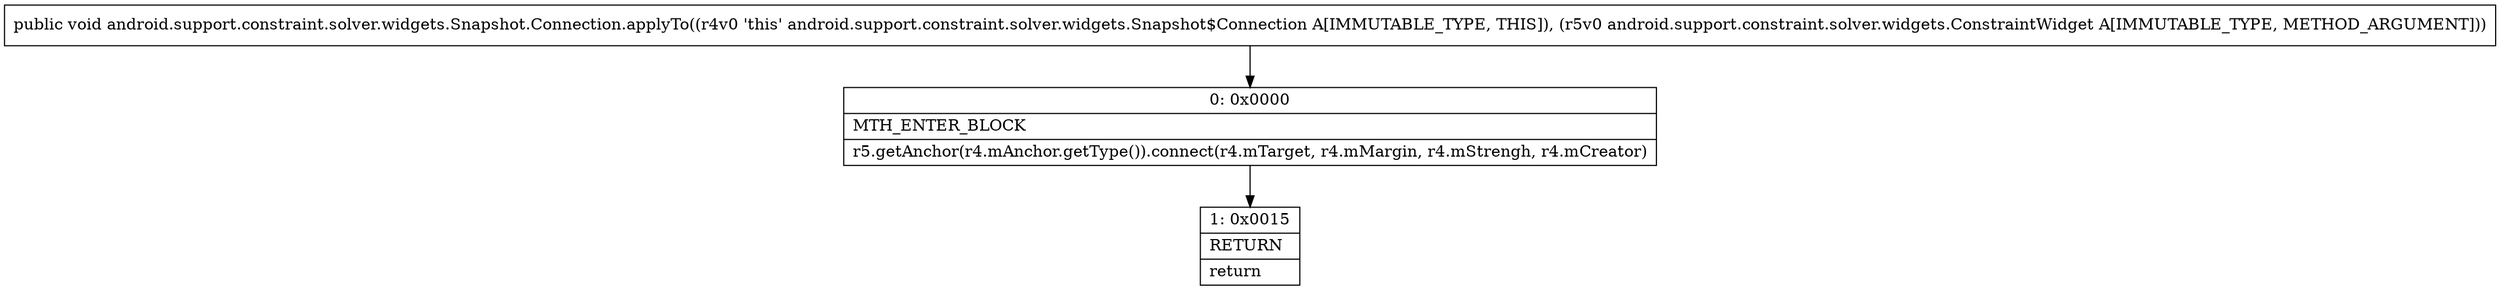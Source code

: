 digraph "CFG forandroid.support.constraint.solver.widgets.Snapshot.Connection.applyTo(Landroid\/support\/constraint\/solver\/widgets\/ConstraintWidget;)V" {
Node_0 [shape=record,label="{0\:\ 0x0000|MTH_ENTER_BLOCK\l|r5.getAnchor(r4.mAnchor.getType()).connect(r4.mTarget, r4.mMargin, r4.mStrengh, r4.mCreator)\l}"];
Node_1 [shape=record,label="{1\:\ 0x0015|RETURN\l|return\l}"];
MethodNode[shape=record,label="{public void android.support.constraint.solver.widgets.Snapshot.Connection.applyTo((r4v0 'this' android.support.constraint.solver.widgets.Snapshot$Connection A[IMMUTABLE_TYPE, THIS]), (r5v0 android.support.constraint.solver.widgets.ConstraintWidget A[IMMUTABLE_TYPE, METHOD_ARGUMENT])) }"];
MethodNode -> Node_0;
Node_0 -> Node_1;
}

